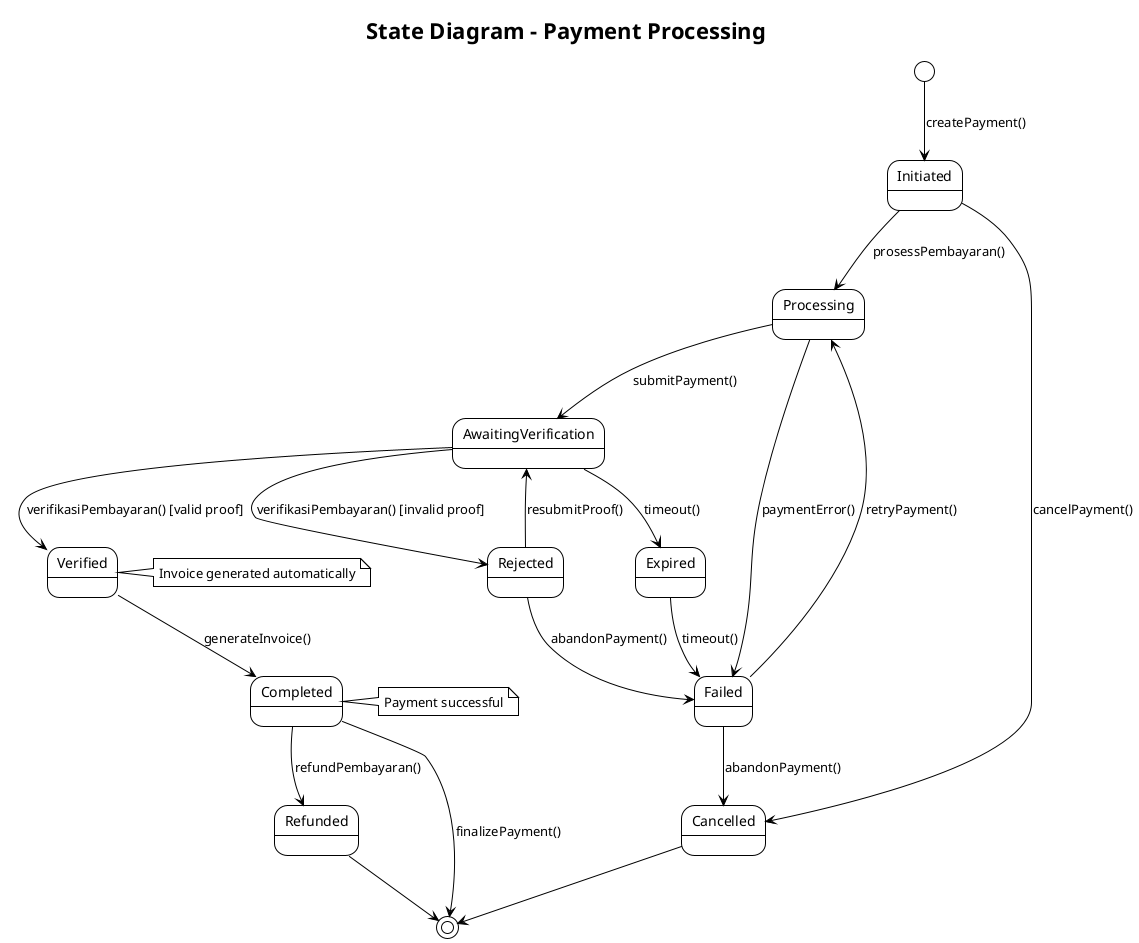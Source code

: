 @startuml
!theme plain
title State Diagram - Payment Processing

[*] --> Initiated : createPayment()

Initiated --> Processing : prosessPembayaran()
Initiated --> Cancelled : cancelPayment()

Processing --> AwaitingVerification : submitPayment()
Processing --> Failed : paymentError()

AwaitingVerification --> Verified : verifikasiPembayaran() [valid proof]
AwaitingVerification --> Rejected : verifikasiPembayaran() [invalid proof]
AwaitingVerification --> Expired : timeout()

Rejected --> AwaitingVerification : resubmitProof()
Rejected --> Failed : abandonPayment()

Failed --> Processing : retryPayment()
Failed --> Cancelled : abandonPayment()

Verified --> Completed : generateInvoice()

Completed --> Refunded : refundPembayaran()
Completed --> [*] : finalizePayment()

Expired --> Failed : timeout()
Cancelled --> [*]
Refunded --> [*]

note right of Verified : Invoice generated automatically
note right of Completed : Payment successful

@enduml
